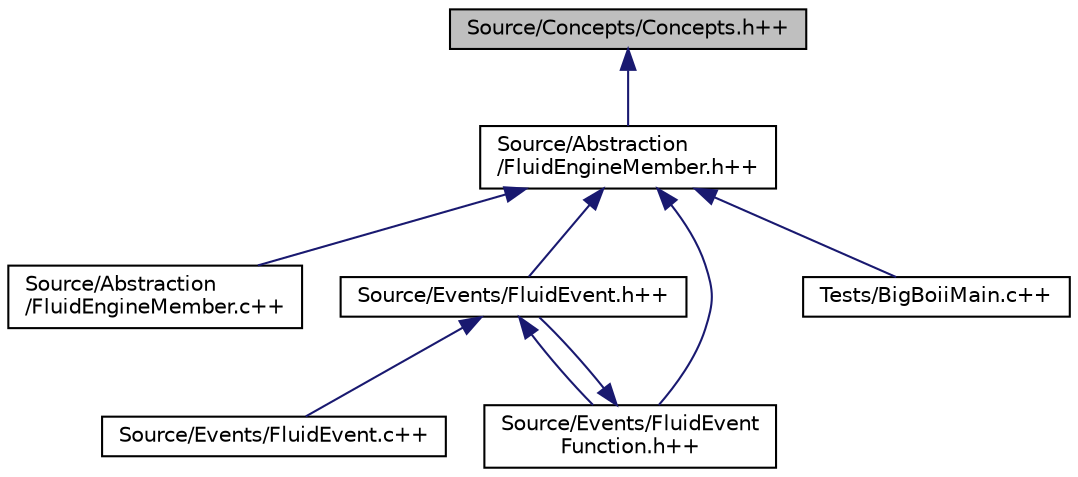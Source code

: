 digraph "Source/Concepts/Concepts.h++"
{
 // LATEX_PDF_SIZE
  edge [fontname="Helvetica",fontsize="10",labelfontname="Helvetica",labelfontsize="10"];
  node [fontname="Helvetica",fontsize="10",shape=record];
  Node1 [label="Source/Concepts/Concepts.h++",height=0.2,width=0.4,color="black", fillcolor="grey75", style="filled", fontcolor="black",tooltip="Defines the (global) concepts found in FluidEngine."];
  Node1 -> Node2 [dir="back",color="midnightblue",fontsize="10",style="solid",fontname="Helvetica"];
  Node2 [label="Source/Abstraction\l/FluidEngineMember.h++",height=0.2,width=0.4,color="black", fillcolor="white", style="filled",URL="$FluidEngineMember_8h_09_09.html",tooltip="Defines FluidEngineMember."];
  Node2 -> Node3 [dir="back",color="midnightblue",fontsize="10",style="solid",fontname="Helvetica"];
  Node3 [label="Source/Abstraction\l/FluidEngineMember.c++",height=0.2,width=0.4,color="black", fillcolor="white", style="filled",URL="$FluidEngineMember_8c_09_09.html",tooltip="Defines the stuff for FluidEngineMember.h++."];
  Node2 -> Node4 [dir="back",color="midnightblue",fontsize="10",style="solid",fontname="Helvetica"];
  Node4 [label="Source/Events/FluidEvent.h++",height=0.2,width=0.4,color="black", fillcolor="white", style="filled",URL="$FluidEvent_8h_09_09.html",tooltip="Event System for FluidEngine."];
  Node4 -> Node5 [dir="back",color="midnightblue",fontsize="10",style="solid",fontname="Helvetica"];
  Node5 [label="Source/Events/FluidEvent.c++",height=0.2,width=0.4,color="black", fillcolor="white", style="filled",URL="$FluidEvent_8c_09_09.html",tooltip="Implements FluidEvent.h++."];
  Node4 -> Node6 [dir="back",color="midnightblue",fontsize="10",style="solid",fontname="Helvetica"];
  Node6 [label="Source/Events/FluidEvent\lFunction.h++",height=0.2,width=0.4,color="black", fillcolor="white", style="filled",URL="$FluidEventFunction_8h_09_09.html",tooltip="Function objects specialized for use in events for FluidEngine."];
  Node6 -> Node4 [dir="back",color="midnightblue",fontsize="10",style="solid",fontname="Helvetica"];
  Node2 -> Node6 [dir="back",color="midnightblue",fontsize="10",style="solid",fontname="Helvetica"];
  Node2 -> Node7 [dir="back",color="midnightblue",fontsize="10",style="solid",fontname="Helvetica"];
  Node7 [label="Tests/BigBoiiMain.c++",height=0.2,width=0.4,color="black", fillcolor="white", style="filled",URL="$BigBoiiMain_8c_09_09.html",tooltip=" "];
}
